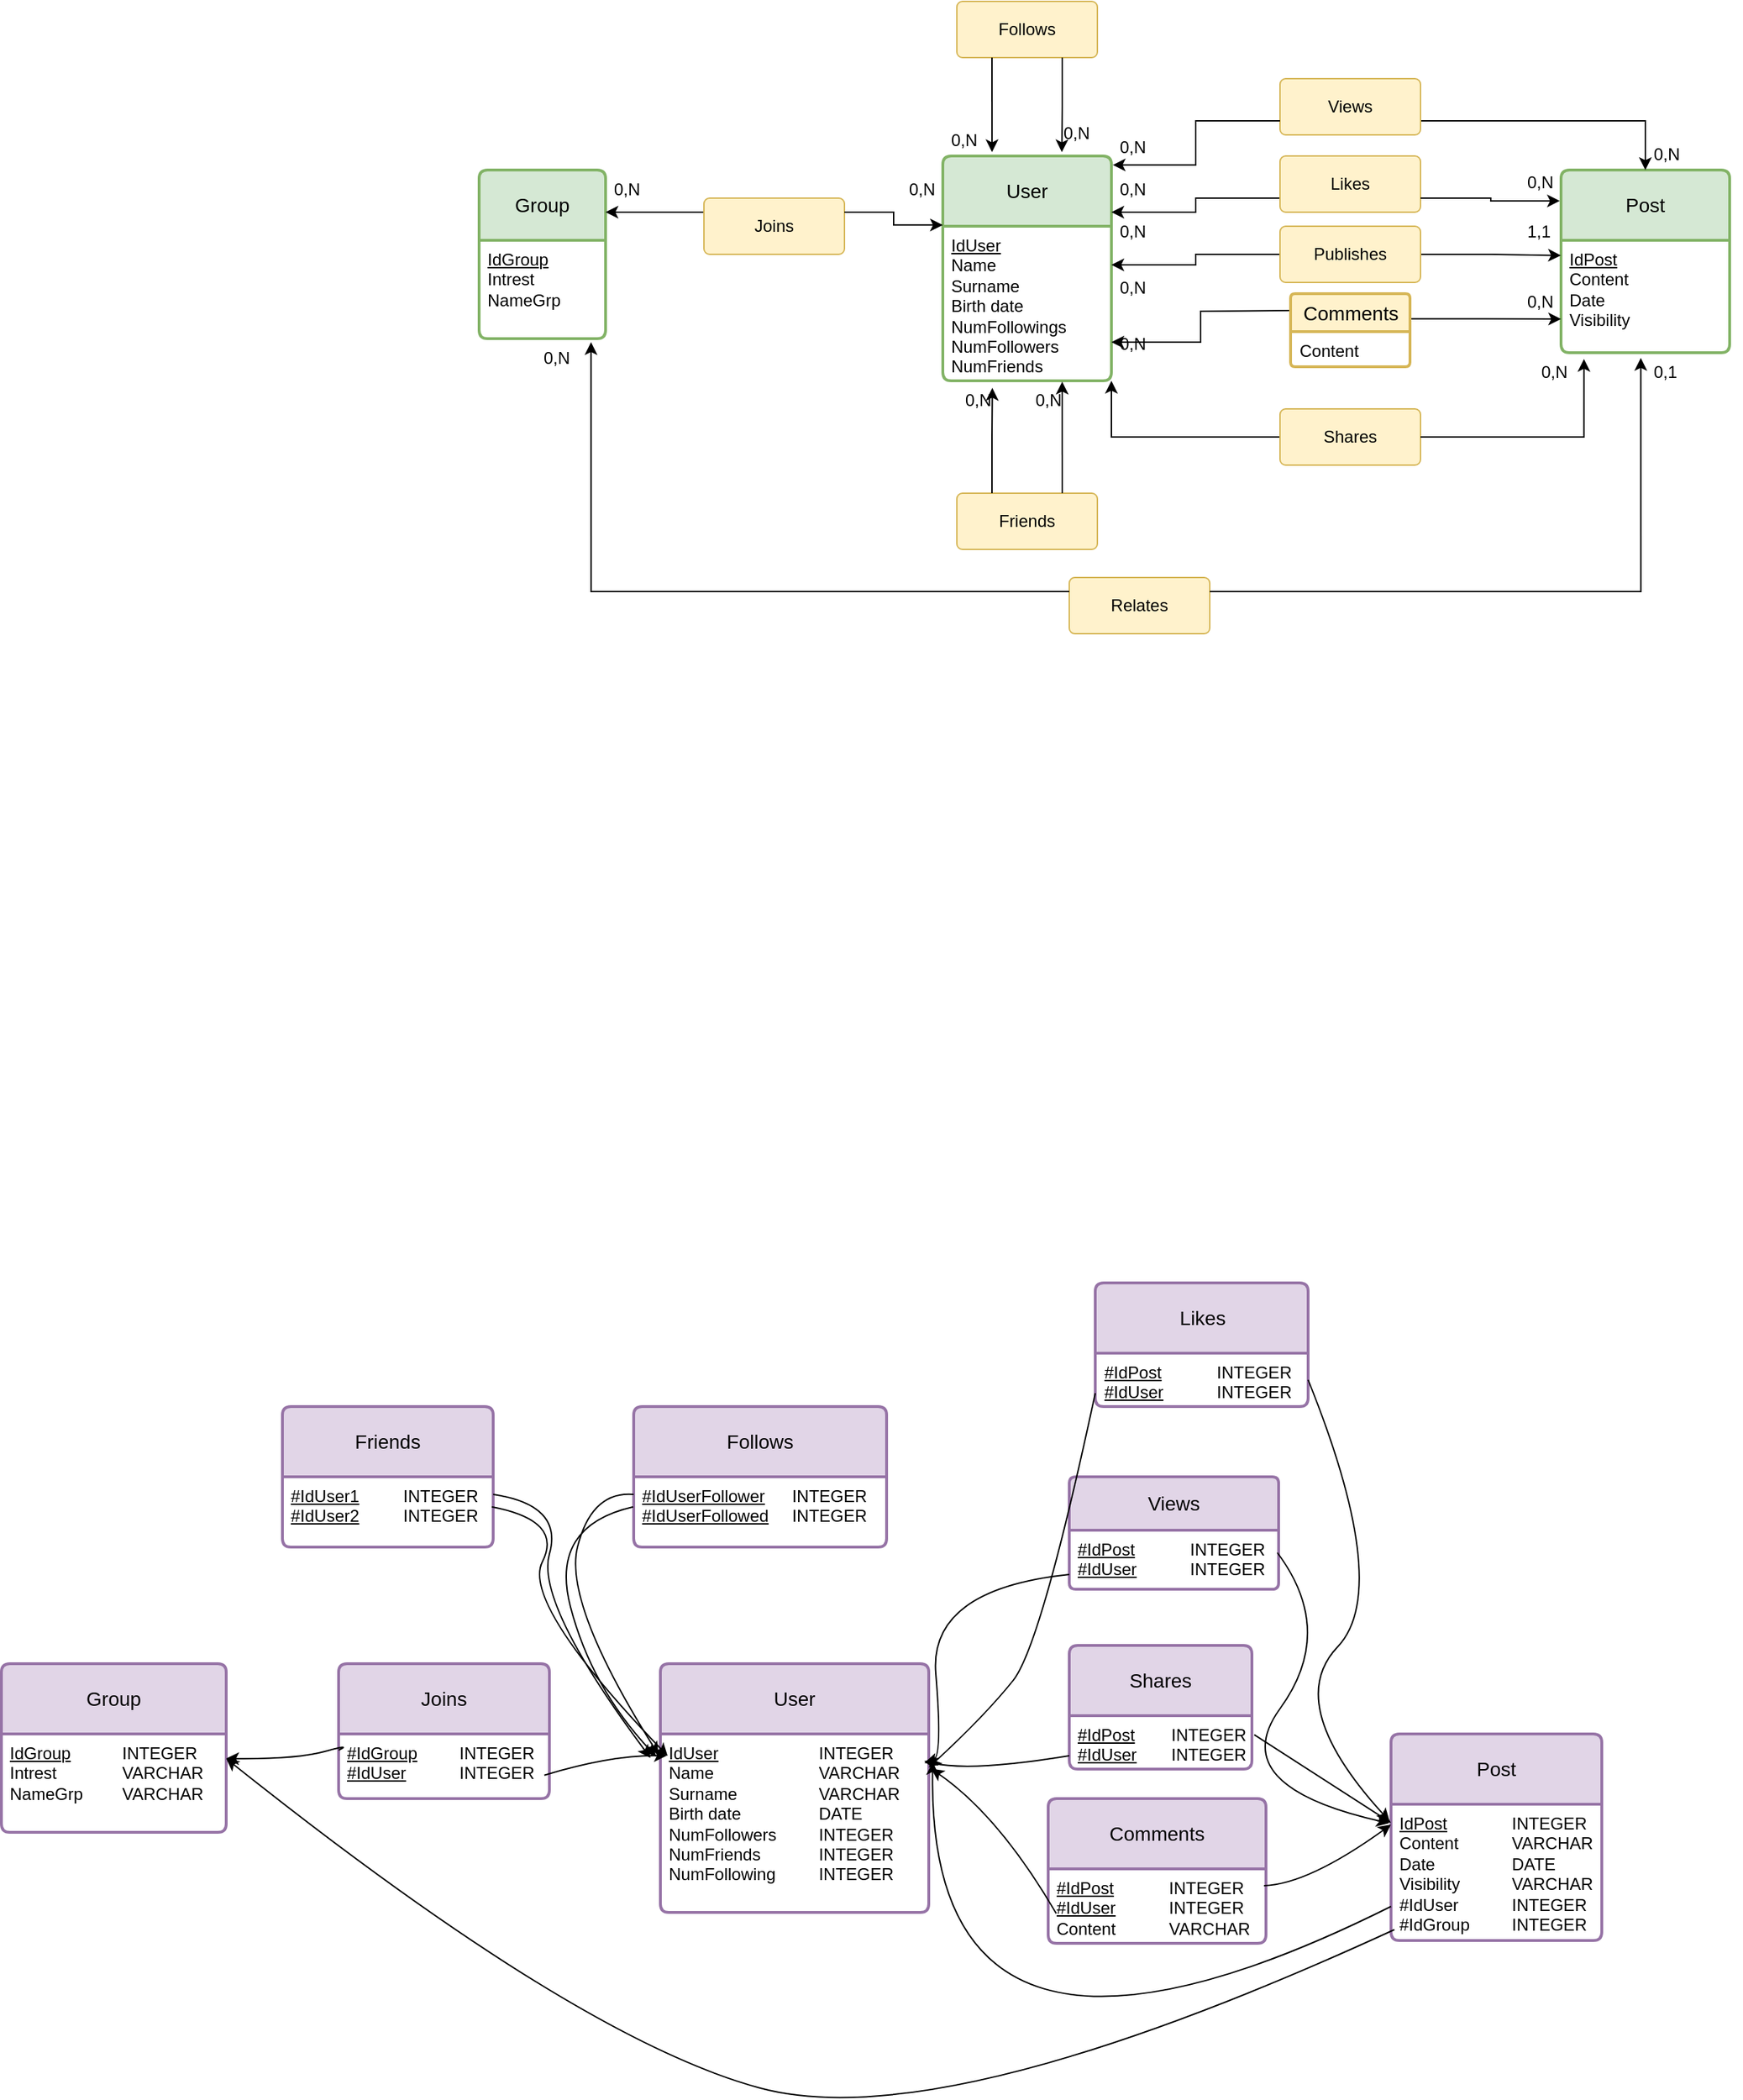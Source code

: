 <mxfile version="26.0.6">
  <diagram id="R2lEEEUBdFMjLlhIrx00" name="Page-1">
    <mxGraphModel dx="2970" dy="522" grid="1" gridSize="10" guides="1" tooltips="1" connect="1" arrows="0" fold="1" page="1" pageScale="1" pageWidth="1920" pageHeight="1200" background="none" math="0" shadow="0" extFonts="Permanent Marker^https://fonts.googleapis.com/css?family=Permanent+Marker">
      <root>
        <mxCell id="0" />
        <mxCell id="1" parent="0" />
        <mxCell id="twBmOA31EewbAZxq6B4R-10" value="User" style="swimlane;childLayout=stackLayout;horizontal=1;startSize=50;horizontalStack=0;rounded=1;fontSize=14;fontStyle=0;strokeWidth=2;resizeParent=0;resizeLast=1;shadow=0;dashed=0;align=center;arcSize=4;whiteSpace=wrap;html=1;fillColor=#d5e8d4;strokeColor=#82b366;" parent="1" vertex="1">
          <mxGeometry x="180" y="940" width="120" height="160" as="geometry" />
        </mxCell>
        <mxCell id="twBmOA31EewbAZxq6B4R-11" value="&lt;div&gt;&lt;u&gt;IdUser&lt;/u&gt;&lt;/div&gt;&lt;div&gt;Name&lt;/div&gt;&lt;div&gt;Surname&lt;/div&gt;&lt;div&gt;Birth date&lt;/div&gt;&lt;div&gt;NumFollowings&lt;/div&gt;&lt;div&gt;NumFollowers&lt;/div&gt;&lt;div&gt;NumFriends&lt;/div&gt;" style="align=left;strokeColor=none;fillColor=none;spacingLeft=4;fontSize=12;verticalAlign=top;resizable=0;rotatable=0;part=1;html=1;" parent="twBmOA31EewbAZxq6B4R-10" vertex="1">
          <mxGeometry y="50" width="120" height="110" as="geometry" />
        </mxCell>
        <mxCell id="twBmOA31EewbAZxq6B4R-13" style="edgeStyle=orthogonalEdgeStyle;rounded=0;orthogonalLoop=1;jettySize=auto;html=1;exitX=1;exitY=1;exitDx=0;exitDy=0;entryX=1;entryY=1;entryDx=0;entryDy=0;" parent="twBmOA31EewbAZxq6B4R-10" source="twBmOA31EewbAZxq6B4R-10" target="twBmOA31EewbAZxq6B4R-11" edge="1">
          <mxGeometry relative="1" as="geometry" />
        </mxCell>
        <mxCell id="twBmOA31EewbAZxq6B4R-15" value="Post" style="swimlane;childLayout=stackLayout;horizontal=1;startSize=50;horizontalStack=0;rounded=1;fontSize=14;fontStyle=0;strokeWidth=2;resizeParent=0;resizeLast=1;shadow=0;dashed=0;align=center;arcSize=4;whiteSpace=wrap;html=1;fillColor=#d5e8d4;strokeColor=#82b366;" parent="1" vertex="1">
          <mxGeometry x="620" y="950" width="120" height="130" as="geometry" />
        </mxCell>
        <mxCell id="twBmOA31EewbAZxq6B4R-16" value="&lt;div&gt;&lt;u&gt;IdPost&lt;/u&gt;&lt;/div&gt;&lt;div&gt;Content&lt;/div&gt;&lt;div&gt;Date&lt;/div&gt;&lt;div&gt;Visibility&lt;br&gt;&lt;/div&gt;" style="align=left;strokeColor=none;fillColor=none;spacingLeft=4;fontSize=12;verticalAlign=top;resizable=0;rotatable=0;part=1;html=1;" parent="twBmOA31EewbAZxq6B4R-15" vertex="1">
          <mxGeometry y="50" width="120" height="80" as="geometry" />
        </mxCell>
        <mxCell id="twBmOA31EewbAZxq6B4R-17" style="edgeStyle=orthogonalEdgeStyle;rounded=0;orthogonalLoop=1;jettySize=auto;html=1;exitX=1;exitY=1;exitDx=0;exitDy=0;entryX=1;entryY=1;entryDx=0;entryDy=0;" parent="twBmOA31EewbAZxq6B4R-15" source="twBmOA31EewbAZxq6B4R-15" target="twBmOA31EewbAZxq6B4R-16" edge="1">
          <mxGeometry relative="1" as="geometry" />
        </mxCell>
        <mxCell id="twBmOA31EewbAZxq6B4R-31" style="edgeStyle=orthogonalEdgeStyle;rounded=0;orthogonalLoop=1;jettySize=auto;html=1;exitX=0;exitY=0.5;exitDx=0;exitDy=0;entryX=1;entryY=0.25;entryDx=0;entryDy=0;" parent="1" source="twBmOA31EewbAZxq6B4R-29" target="twBmOA31EewbAZxq6B4R-11" edge="1">
          <mxGeometry relative="1" as="geometry" />
        </mxCell>
        <mxCell id="twBmOA31EewbAZxq6B4R-53" style="edgeStyle=orthogonalEdgeStyle;rounded=0;orthogonalLoop=1;jettySize=auto;html=1;exitX=1;exitY=0.5;exitDx=0;exitDy=0;entryX=-0.001;entryY=0.135;entryDx=0;entryDy=0;entryPerimeter=0;" parent="1" source="twBmOA31EewbAZxq6B4R-29" target="twBmOA31EewbAZxq6B4R-16" edge="1">
          <mxGeometry relative="1" as="geometry">
            <mxPoint x="620" y="1010.222" as="targetPoint" />
          </mxGeometry>
        </mxCell>
        <mxCell id="twBmOA31EewbAZxq6B4R-29" value="&lt;div&gt;Publishes&lt;/div&gt;" style="rounded=1;arcSize=10;whiteSpace=wrap;html=1;align=center;fillColor=#fff2cc;strokeColor=#d6b656;" parent="1" vertex="1">
          <mxGeometry x="420" y="990" width="100" height="40" as="geometry" />
        </mxCell>
        <mxCell id="twBmOA31EewbAZxq6B4R-34" value="&lt;div&gt;1,1&lt;/div&gt;&lt;div&gt;&lt;br&gt;&lt;/div&gt;" style="text;strokeColor=none;fillColor=none;spacingLeft=4;spacingRight=4;overflow=hidden;rotatable=0;points=[[0,0.5],[1,0.5]];portConstraint=eastwest;fontSize=12;whiteSpace=wrap;html=1;" parent="1" vertex="1">
          <mxGeometry x="590" y="980" width="40" height="30" as="geometry" />
        </mxCell>
        <mxCell id="twBmOA31EewbAZxq6B4R-35" value="&lt;div&gt;0,N&lt;/div&gt;&lt;div&gt;&lt;br&gt;&lt;/div&gt;" style="text;strokeColor=none;fillColor=none;spacingLeft=4;spacingRight=4;overflow=hidden;rotatable=0;points=[[0,0.5],[1,0.5]];portConstraint=eastwest;fontSize=12;whiteSpace=wrap;html=1;" parent="1" vertex="1">
          <mxGeometry x="300" y="980" width="40" height="30" as="geometry" />
        </mxCell>
        <mxCell id="twBmOA31EewbAZxq6B4R-37" value="&lt;div&gt;Follows&lt;/div&gt;" style="rounded=1;arcSize=10;whiteSpace=wrap;html=1;align=center;fillColor=#fff2cc;strokeColor=#d6b656;" parent="1" vertex="1">
          <mxGeometry x="190" y="830" width="100" height="40" as="geometry" />
        </mxCell>
        <mxCell id="twBmOA31EewbAZxq6B4R-44" style="edgeStyle=orthogonalEdgeStyle;rounded=0;orthogonalLoop=1;jettySize=auto;html=1;exitX=0.75;exitY=1;exitDx=0;exitDy=0;entryX=0.706;entryY=-0.017;entryDx=0;entryDy=0;entryPerimeter=0;" parent="1" source="twBmOA31EewbAZxq6B4R-37" target="twBmOA31EewbAZxq6B4R-10" edge="1">
          <mxGeometry relative="1" as="geometry" />
        </mxCell>
        <mxCell id="twBmOA31EewbAZxq6B4R-46" value="&lt;div&gt;0,N&lt;/div&gt;&lt;div&gt;&lt;br&gt;&lt;/div&gt;" style="text;strokeColor=none;fillColor=none;spacingLeft=4;spacingRight=4;overflow=hidden;rotatable=0;points=[[0,0.5],[1,0.5]];portConstraint=eastwest;fontSize=12;whiteSpace=wrap;html=1;" parent="1" vertex="1">
          <mxGeometry x="260" y="910" width="40" height="30" as="geometry" />
        </mxCell>
        <mxCell id="twBmOA31EewbAZxq6B4R-47" value="&lt;div&gt;0,N&lt;/div&gt;&lt;div&gt;&lt;br&gt;&lt;/div&gt;" style="text;strokeColor=none;fillColor=none;spacingLeft=4;spacingRight=4;overflow=hidden;rotatable=0;points=[[0,0.5],[1,0.5]];portConstraint=eastwest;fontSize=12;whiteSpace=wrap;html=1;" parent="1" vertex="1">
          <mxGeometry x="180" y="915" width="40" height="30" as="geometry" />
        </mxCell>
        <mxCell id="twBmOA31EewbAZxq6B4R-57" style="edgeStyle=orthogonalEdgeStyle;rounded=0;orthogonalLoop=1;jettySize=auto;html=1;entryX=1;entryY=0.75;entryDx=0;entryDy=0;" parent="1" target="twBmOA31EewbAZxq6B4R-11" edge="1">
          <mxGeometry relative="1" as="geometry">
            <mxPoint x="427" y="1050" as="sourcePoint" />
          </mxGeometry>
        </mxCell>
        <mxCell id="twBmOA31EewbAZxq6B4R-61" style="edgeStyle=orthogonalEdgeStyle;rounded=0;orthogonalLoop=1;jettySize=auto;html=1;exitX=0.985;exitY=0.344;exitDx=0;exitDy=0;exitPerimeter=0;" parent="1" source="twBmOA31EewbAZxq6B4R-401" edge="1">
          <mxGeometry relative="1" as="geometry">
            <mxPoint x="520" y="1060.0" as="sourcePoint" />
            <mxPoint x="620" y="1056" as="targetPoint" />
          </mxGeometry>
        </mxCell>
        <mxCell id="twBmOA31EewbAZxq6B4R-62" value="&lt;div&gt;0,N&lt;/div&gt;&lt;div&gt;&lt;br&gt;&lt;/div&gt;" style="text;strokeColor=none;fillColor=none;spacingLeft=4;spacingRight=4;overflow=hidden;rotatable=0;points=[[0,0.5],[1,0.5]];portConstraint=eastwest;fontSize=12;whiteSpace=wrap;html=1;" parent="1" vertex="1">
          <mxGeometry x="590" y="1030" width="40" height="30" as="geometry" />
        </mxCell>
        <mxCell id="twBmOA31EewbAZxq6B4R-63" value="&lt;div&gt;0,N&lt;/div&gt;&lt;div&gt;&lt;br&gt;&lt;/div&gt;" style="text;strokeColor=none;fillColor=none;spacingLeft=4;spacingRight=4;overflow=hidden;rotatable=0;points=[[0,0.5],[1,0.5]];portConstraint=eastwest;fontSize=12;whiteSpace=wrap;html=1;" parent="1" vertex="1">
          <mxGeometry x="300" y="1020" width="40" height="30" as="geometry" />
        </mxCell>
        <mxCell id="twBmOA31EewbAZxq6B4R-94" style="edgeStyle=orthogonalEdgeStyle;rounded=0;orthogonalLoop=1;jettySize=auto;html=1;exitX=0;exitY=0.75;exitDx=0;exitDy=0;entryX=1;entryY=0.25;entryDx=0;entryDy=0;" parent="1" source="twBmOA31EewbAZxq6B4R-64" target="twBmOA31EewbAZxq6B4R-10" edge="1">
          <mxGeometry relative="1" as="geometry">
            <mxPoint x="305" y="970.143" as="targetPoint" />
          </mxGeometry>
        </mxCell>
        <mxCell id="twBmOA31EewbAZxq6B4R-64" value="Likes" style="rounded=1;arcSize=10;whiteSpace=wrap;html=1;align=center;fillColor=#fff2cc;strokeColor=#d6b656;" parent="1" vertex="1">
          <mxGeometry x="420" y="940" width="100" height="40" as="geometry" />
        </mxCell>
        <mxCell id="twBmOA31EewbAZxq6B4R-67" style="edgeStyle=orthogonalEdgeStyle;rounded=0;orthogonalLoop=1;jettySize=auto;html=1;exitX=1;exitY=0.75;exitDx=0;exitDy=0;entryX=-0.007;entryY=0.169;entryDx=0;entryDy=0;entryPerimeter=0;" parent="1" source="twBmOA31EewbAZxq6B4R-64" target="twBmOA31EewbAZxq6B4R-15" edge="1">
          <mxGeometry relative="1" as="geometry" />
        </mxCell>
        <mxCell id="twBmOA31EewbAZxq6B4R-68" value="&lt;div&gt;0,N&lt;/div&gt;&lt;div&gt;&lt;br&gt;&lt;/div&gt;" style="text;strokeColor=none;fillColor=none;spacingLeft=4;spacingRight=4;overflow=hidden;rotatable=0;points=[[0,0.5],[1,0.5]];portConstraint=eastwest;fontSize=12;whiteSpace=wrap;html=1;" parent="1" vertex="1">
          <mxGeometry x="590" y="945" width="40" height="30" as="geometry" />
        </mxCell>
        <mxCell id="twBmOA31EewbAZxq6B4R-69" value="&lt;div&gt;0,N&lt;/div&gt;&lt;div&gt;&lt;br&gt;&lt;/div&gt;" style="text;strokeColor=none;fillColor=none;spacingLeft=4;spacingRight=4;overflow=hidden;rotatable=0;points=[[0,0.5],[1,0.5]];portConstraint=eastwest;fontSize=12;whiteSpace=wrap;html=1;" parent="1" vertex="1">
          <mxGeometry x="300" y="950" width="40" height="30" as="geometry" />
        </mxCell>
        <mxCell id="twBmOA31EewbAZxq6B4R-72" style="edgeStyle=orthogonalEdgeStyle;rounded=0;orthogonalLoop=1;jettySize=auto;html=1;exitX=0;exitY=0.5;exitDx=0;exitDy=0;entryX=1;entryY=1;entryDx=0;entryDy=0;" parent="1" source="twBmOA31EewbAZxq6B4R-70" target="twBmOA31EewbAZxq6B4R-11" edge="1">
          <mxGeometry relative="1" as="geometry" />
        </mxCell>
        <mxCell id="twBmOA31EewbAZxq6B4R-70" value="&lt;div&gt;Shares&lt;/div&gt;" style="rounded=1;arcSize=10;whiteSpace=wrap;html=1;align=center;fillColor=#fff2cc;strokeColor=#d6b656;" parent="1" vertex="1">
          <mxGeometry x="420" y="1120" width="100" height="40" as="geometry" />
        </mxCell>
        <mxCell id="twBmOA31EewbAZxq6B4R-71" style="edgeStyle=orthogonalEdgeStyle;rounded=0;orthogonalLoop=1;jettySize=auto;html=1;exitX=1;exitY=0.5;exitDx=0;exitDy=0;entryX=0.136;entryY=1.056;entryDx=0;entryDy=0;entryPerimeter=0;" parent="1" source="twBmOA31EewbAZxq6B4R-70" target="twBmOA31EewbAZxq6B4R-16" edge="1">
          <mxGeometry relative="1" as="geometry" />
        </mxCell>
        <mxCell id="twBmOA31EewbAZxq6B4R-73" value="&lt;div&gt;0,N&lt;/div&gt;&lt;div&gt;&lt;br&gt;&lt;/div&gt;" style="text;strokeColor=none;fillColor=none;spacingLeft=4;spacingRight=4;overflow=hidden;rotatable=0;points=[[0,0.5],[1,0.5]];portConstraint=eastwest;fontSize=12;whiteSpace=wrap;html=1;" parent="1" vertex="1">
          <mxGeometry x="600" y="1080" width="40" height="30" as="geometry" />
        </mxCell>
        <mxCell id="twBmOA31EewbAZxq6B4R-74" value="&lt;div&gt;0,N&lt;/div&gt;&lt;div&gt;&lt;br&gt;&lt;/div&gt;" style="text;strokeColor=none;fillColor=none;spacingLeft=4;spacingRight=4;overflow=hidden;rotatable=0;points=[[0,0.5],[1,0.5]];portConstraint=eastwest;fontSize=12;whiteSpace=wrap;html=1;" parent="1" vertex="1">
          <mxGeometry x="300" y="1060" width="40" height="30" as="geometry" />
        </mxCell>
        <mxCell id="twBmOA31EewbAZxq6B4R-75" value="Group" style="swimlane;childLayout=stackLayout;horizontal=1;startSize=50;horizontalStack=0;rounded=1;fontSize=14;fontStyle=0;strokeWidth=2;resizeParent=0;resizeLast=1;shadow=0;dashed=0;align=center;arcSize=4;whiteSpace=wrap;html=1;fillColor=#d5e8d4;strokeColor=#82b366;" parent="1" vertex="1">
          <mxGeometry x="-150" y="950" width="90" height="120" as="geometry" />
        </mxCell>
        <mxCell id="twBmOA31EewbAZxq6B4R-76" value="&lt;div&gt;&lt;u&gt;IdGroup&lt;/u&gt;&lt;/div&gt;&lt;div&gt;&lt;div&gt;Intrest&lt;/div&gt;&lt;/div&gt;&lt;div&gt;NameGrp&lt;/div&gt;&lt;div&gt;&lt;br&gt;&lt;/div&gt;&lt;div&gt;&lt;br&gt;&lt;/div&gt;" style="align=left;strokeColor=none;fillColor=none;spacingLeft=4;fontSize=12;verticalAlign=top;resizable=0;rotatable=0;part=1;html=1;" parent="twBmOA31EewbAZxq6B4R-75" vertex="1">
          <mxGeometry y="50" width="90" height="70" as="geometry" />
        </mxCell>
        <mxCell id="twBmOA31EewbAZxq6B4R-77" style="edgeStyle=orthogonalEdgeStyle;rounded=0;orthogonalLoop=1;jettySize=auto;html=1;exitX=1;exitY=1;exitDx=0;exitDy=0;entryX=1;entryY=1;entryDx=0;entryDy=0;" parent="twBmOA31EewbAZxq6B4R-75" source="twBmOA31EewbAZxq6B4R-75" target="twBmOA31EewbAZxq6B4R-76" edge="1">
          <mxGeometry relative="1" as="geometry" />
        </mxCell>
        <mxCell id="twBmOA31EewbAZxq6B4R-79" style="edgeStyle=orthogonalEdgeStyle;rounded=0;orthogonalLoop=1;jettySize=auto;html=1;exitX=0;exitY=0.25;exitDx=0;exitDy=0;entryX=1;entryY=0.25;entryDx=0;entryDy=0;" parent="1" source="twBmOA31EewbAZxq6B4R-78" target="twBmOA31EewbAZxq6B4R-75" edge="1">
          <mxGeometry relative="1" as="geometry" />
        </mxCell>
        <mxCell id="twBmOA31EewbAZxq6B4R-78" value="&lt;div&gt;Joins&lt;/div&gt;" style="rounded=1;arcSize=10;whiteSpace=wrap;html=1;align=center;fillColor=#fff2cc;strokeColor=#d6b656;" parent="1" vertex="1">
          <mxGeometry x="10" y="970" width="100" height="40" as="geometry" />
        </mxCell>
        <mxCell id="twBmOA31EewbAZxq6B4R-80" style="edgeStyle=orthogonalEdgeStyle;rounded=0;orthogonalLoop=1;jettySize=auto;html=1;exitX=1;exitY=0.25;exitDx=0;exitDy=0;entryX=0;entryY=0.307;entryDx=0;entryDy=0;entryPerimeter=0;" parent="1" source="twBmOA31EewbAZxq6B4R-78" target="twBmOA31EewbAZxq6B4R-10" edge="1">
          <mxGeometry relative="1" as="geometry" />
        </mxCell>
        <mxCell id="twBmOA31EewbAZxq6B4R-81" value="&lt;div&gt;0,N&lt;/div&gt;&lt;div&gt;&lt;br&gt;&lt;/div&gt;" style="text;strokeColor=none;fillColor=none;spacingLeft=4;spacingRight=4;overflow=hidden;rotatable=0;points=[[0,0.5],[1,0.5]];portConstraint=eastwest;fontSize=12;whiteSpace=wrap;html=1;" parent="1" vertex="1">
          <mxGeometry x="150" y="950" width="40" height="30" as="geometry" />
        </mxCell>
        <mxCell id="twBmOA31EewbAZxq6B4R-82" value="&lt;div&gt;0,N&lt;/div&gt;&lt;div&gt;&lt;br&gt;&lt;/div&gt;" style="text;strokeColor=none;fillColor=none;spacingLeft=4;spacingRight=4;overflow=hidden;rotatable=0;points=[[0,0.5],[1,0.5]];portConstraint=eastwest;fontSize=12;whiteSpace=wrap;html=1;" parent="1" vertex="1">
          <mxGeometry x="-60" y="950" width="40" height="30" as="geometry" />
        </mxCell>
        <mxCell id="twBmOA31EewbAZxq6B4R-83" value="&lt;div&gt;Relates&lt;/div&gt;" style="rounded=1;arcSize=10;whiteSpace=wrap;html=1;align=center;fillColor=#fff2cc;strokeColor=#d6b656;" parent="1" vertex="1">
          <mxGeometry x="270" y="1240" width="100" height="40" as="geometry" />
        </mxCell>
        <mxCell id="twBmOA31EewbAZxq6B4R-84" style="edgeStyle=orthogonalEdgeStyle;rounded=0;orthogonalLoop=1;jettySize=auto;html=1;exitX=0;exitY=0.25;exitDx=0;exitDy=0;entryX=0.885;entryY=1.036;entryDx=0;entryDy=0;entryPerimeter=0;" parent="1" source="twBmOA31EewbAZxq6B4R-83" target="twBmOA31EewbAZxq6B4R-76" edge="1">
          <mxGeometry relative="1" as="geometry" />
        </mxCell>
        <mxCell id="twBmOA31EewbAZxq6B4R-85" style="edgeStyle=orthogonalEdgeStyle;rounded=0;orthogonalLoop=1;jettySize=auto;html=1;exitX=1;exitY=0.25;exitDx=0;exitDy=0;entryX=0.473;entryY=1.047;entryDx=0;entryDy=0;entryPerimeter=0;" parent="1" source="twBmOA31EewbAZxq6B4R-83" target="twBmOA31EewbAZxq6B4R-16" edge="1">
          <mxGeometry relative="1" as="geometry" />
        </mxCell>
        <mxCell id="twBmOA31EewbAZxq6B4R-86" value="0,1" style="text;strokeColor=none;fillColor=none;spacingLeft=4;spacingRight=4;overflow=hidden;rotatable=0;points=[[0,0.5],[1,0.5]];portConstraint=eastwest;fontSize=12;whiteSpace=wrap;html=1;" parent="1" vertex="1">
          <mxGeometry x="680" y="1080" width="40" height="30" as="geometry" />
        </mxCell>
        <mxCell id="twBmOA31EewbAZxq6B4R-87" value="&lt;div&gt;0,N&lt;/div&gt;" style="text;strokeColor=none;fillColor=none;spacingLeft=4;spacingRight=4;overflow=hidden;rotatable=0;points=[[0,0.5],[1,0.5]];portConstraint=eastwest;fontSize=12;whiteSpace=wrap;html=1;" parent="1" vertex="1">
          <mxGeometry x="-110" y="1070" width="40" height="30" as="geometry" />
        </mxCell>
        <mxCell id="twBmOA31EewbAZxq6B4R-92" style="edgeStyle=orthogonalEdgeStyle;rounded=0;orthogonalLoop=1;jettySize=auto;html=1;exitX=1;exitY=0.75;exitDx=0;exitDy=0;entryX=0.5;entryY=0;entryDx=0;entryDy=0;" parent="1" source="twBmOA31EewbAZxq6B4R-90" target="twBmOA31EewbAZxq6B4R-15" edge="1">
          <mxGeometry relative="1" as="geometry" />
        </mxCell>
        <mxCell id="twBmOA31EewbAZxq6B4R-90" value="Views" style="rounded=1;arcSize=10;whiteSpace=wrap;html=1;align=center;fillColor=#fff2cc;strokeColor=#d6b656;" parent="1" vertex="1">
          <mxGeometry x="420" y="885" width="100" height="40" as="geometry" />
        </mxCell>
        <mxCell id="twBmOA31EewbAZxq6B4R-96" style="edgeStyle=orthogonalEdgeStyle;rounded=0;orthogonalLoop=1;jettySize=auto;html=1;exitX=0;exitY=0.75;exitDx=0;exitDy=0;entryX=1.008;entryY=0.04;entryDx=0;entryDy=0;entryPerimeter=0;" parent="1" source="twBmOA31EewbAZxq6B4R-90" target="twBmOA31EewbAZxq6B4R-10" edge="1">
          <mxGeometry relative="1" as="geometry" />
        </mxCell>
        <mxCell id="twBmOA31EewbAZxq6B4R-97" value="&lt;div&gt;0,N&lt;/div&gt;&lt;div&gt;&lt;br&gt;&lt;/div&gt;" style="text;strokeColor=none;fillColor=none;spacingLeft=4;spacingRight=4;overflow=hidden;rotatable=0;points=[[0,0.5],[1,0.5]];portConstraint=eastwest;fontSize=12;whiteSpace=wrap;html=1;" parent="1" vertex="1">
          <mxGeometry x="300" y="920" width="40" height="30" as="geometry" />
        </mxCell>
        <mxCell id="twBmOA31EewbAZxq6B4R-98" value="&lt;div&gt;0,N&lt;/div&gt;&lt;div&gt;&lt;br&gt;&lt;/div&gt;" style="text;strokeColor=none;fillColor=none;spacingLeft=4;spacingRight=4;overflow=hidden;rotatable=0;points=[[0,0.5],[1,0.5]];portConstraint=eastwest;fontSize=12;whiteSpace=wrap;html=1;" parent="1" vertex="1">
          <mxGeometry x="680" y="925" width="40" height="30" as="geometry" />
        </mxCell>
        <mxCell id="twBmOA31EewbAZxq6B4R-104" style="edgeStyle=orthogonalEdgeStyle;rounded=0;orthogonalLoop=1;jettySize=auto;html=1;exitX=0.25;exitY=1;exitDx=0;exitDy=0;entryX=0.292;entryY=-0.017;entryDx=0;entryDy=0;entryPerimeter=0;" parent="1" source="twBmOA31EewbAZxq6B4R-37" target="twBmOA31EewbAZxq6B4R-10" edge="1">
          <mxGeometry relative="1" as="geometry" />
        </mxCell>
        <mxCell id="twBmOA31EewbAZxq6B4R-316" value="User" style="swimlane;childLayout=stackLayout;horizontal=1;startSize=50;horizontalStack=0;rounded=1;fontSize=14;fontStyle=0;strokeWidth=2;resizeParent=0;resizeLast=1;shadow=0;dashed=0;align=center;arcSize=4;whiteSpace=wrap;html=1;fillColor=#e1d5e7;strokeColor=#9673a6;" parent="1" vertex="1">
          <mxGeometry x="-21" y="2013" width="191" height="177" as="geometry" />
        </mxCell>
        <mxCell id="twBmOA31EewbAZxq6B4R-317" value="&lt;div&gt;&lt;u&gt;IdUser&lt;/u&gt;&lt;span style=&quot;white-space: pre;&quot;&gt;&#x9;&lt;span style=&quot;white-space: pre;&quot;&gt;&#x9;&lt;/span&gt;&lt;span style=&quot;white-space: pre;&quot;&gt;&#x9;&lt;/span&gt;INTEGER&lt;/span&gt;&lt;u&gt;&lt;br&gt;&lt;/u&gt;&lt;/div&gt;&lt;div&gt;Name&lt;span style=&quot;white-space: pre;&quot;&gt;&lt;span style=&quot;white-space: pre;&quot;&gt;&#x9;&lt;/span&gt;&lt;span style=&quot;white-space: pre;&quot;&gt;&#x9;&lt;/span&gt;&#x9;VARCHAR&lt;/span&gt;&lt;/div&gt;&lt;div&gt;Surname&lt;span style=&quot;white-space: pre;&quot;&gt;&lt;span style=&quot;white-space: pre;&quot;&gt;&#x9;&lt;span style=&quot;white-space: pre;&quot;&gt;&#x9;&lt;span style=&quot;white-space: pre;&quot;&gt;&#x9;&lt;/span&gt;&lt;/span&gt;&lt;/span&gt;&lt;/span&gt;&lt;span style=&quot;white-space: pre;&quot;&gt;VARCHAR&lt;/span&gt;&lt;span style=&quot;white-space: pre;&quot;&gt;&#x9;&lt;/span&gt;&lt;/div&gt;&lt;div&gt;Birth date &lt;span style=&quot;white-space: pre;&quot;&gt;&#x9;&lt;span style=&quot;white-space: pre;&quot;&gt;&#x9;&lt;/span&gt;&lt;/span&gt;DATE&lt;span style=&quot;white-space: pre;&quot;&gt;&#x9;&lt;/span&gt;&lt;/div&gt;&lt;div&gt;NumFollowers &lt;span style=&quot;white-space: pre;&quot;&gt;&#x9;&lt;/span&gt;INTEGER&lt;br&gt;&lt;/div&gt;&lt;div&gt;NumFriends&lt;span style=&quot;white-space: pre;&quot;&gt;&#x9;&lt;/span&gt;&lt;span style=&quot;white-space: pre;&quot;&gt;&#x9;&lt;/span&gt;INTEGER&lt;br&gt;&lt;/div&gt;&lt;div&gt;NumFollowing&lt;span style=&quot;white-space: pre;&quot;&gt;&#x9;&lt;/span&gt;&lt;span style=&quot;white-space: pre;&quot;&gt;&#x9;&lt;/span&gt;INTEGER&lt;br&gt;&lt;/div&gt;&lt;div&gt;&lt;br&gt;&lt;/div&gt;" style="align=left;strokeColor=none;fillColor=none;spacingLeft=4;fontSize=12;verticalAlign=top;resizable=0;rotatable=0;part=1;html=1;" parent="twBmOA31EewbAZxq6B4R-316" vertex="1">
          <mxGeometry y="50" width="191" height="127" as="geometry" />
        </mxCell>
        <mxCell id="twBmOA31EewbAZxq6B4R-318" style="edgeStyle=orthogonalEdgeStyle;rounded=0;orthogonalLoop=1;jettySize=auto;html=1;exitX=1;exitY=1;exitDx=0;exitDy=0;entryX=1;entryY=1;entryDx=0;entryDy=0;" parent="twBmOA31EewbAZxq6B4R-316" source="twBmOA31EewbAZxq6B4R-316" target="twBmOA31EewbAZxq6B4R-317" edge="1">
          <mxGeometry relative="1" as="geometry" />
        </mxCell>
        <mxCell id="twBmOA31EewbAZxq6B4R-319" value="Post" style="swimlane;childLayout=stackLayout;horizontal=1;startSize=50;horizontalStack=0;rounded=1;fontSize=14;fontStyle=0;strokeWidth=2;resizeParent=0;resizeLast=1;shadow=0;dashed=0;align=center;arcSize=4;whiteSpace=wrap;html=1;fillColor=#e1d5e7;strokeColor=#9673a6;" parent="1" vertex="1">
          <mxGeometry x="499" y="2063" width="150" height="147" as="geometry" />
        </mxCell>
        <mxCell id="twBmOA31EewbAZxq6B4R-320" value="&lt;div&gt;&lt;u&gt;IdPost&lt;/u&gt;&lt;span style=&quot;white-space: pre;&quot;&gt;&#x9;&lt;span style=&quot;white-space: pre;&quot;&gt;&#x9;&lt;/span&gt;INTEGER&lt;/span&gt;&lt;u&gt;&lt;/u&gt;&lt;/div&gt;&lt;div&gt;Content&lt;span style=&quot;white-space: pre;&quot;&gt;&#x9;&lt;span style=&quot;white-space: pre;&quot;&gt;&#x9;&lt;/span&gt;VARCHAR&lt;/span&gt;&lt;/div&gt;&lt;div&gt;Date&lt;span style=&quot;white-space: pre;&quot;&gt;&#x9;&lt;/span&gt;&lt;span style=&quot;white-space: pre;&quot;&gt;&lt;span style=&quot;white-space: pre;&quot;&gt;&#x9;&lt;/span&gt;DATE&#x9;&lt;/span&gt;&lt;/div&gt;&lt;div&gt;Visibility&lt;span style=&quot;white-space: pre;&quot;&gt;&#x9;&lt;/span&gt;&lt;span style=&quot;white-space: pre;&quot;&gt;&lt;span style=&quot;white-space: pre;&quot;&gt;&#x9;&lt;/span&gt;VARCHAR&#x9;&lt;/span&gt;&lt;/div&gt;&lt;div&gt;#IdUser&lt;span style=&quot;white-space: pre;&quot;&gt;&#x9;&lt;/span&gt;&lt;span style=&quot;white-space: pre;&quot;&gt;&#x9;&lt;/span&gt;INTEGER&lt;br&gt;&lt;/div&gt;&lt;div&gt;#IdGroup&lt;span style=&quot;white-space: pre;&quot;&gt;&#x9;&lt;/span&gt;&lt;span style=&quot;white-space: pre;&quot;&gt;&#x9;&lt;/span&gt;INTEGER&lt;br&gt;&lt;/div&gt;" style="align=left;strokeColor=none;fillColor=none;spacingLeft=4;fontSize=12;verticalAlign=top;resizable=0;rotatable=0;part=1;html=1;" parent="twBmOA31EewbAZxq6B4R-319" vertex="1">
          <mxGeometry y="50" width="150" height="97" as="geometry" />
        </mxCell>
        <mxCell id="twBmOA31EewbAZxq6B4R-321" style="edgeStyle=orthogonalEdgeStyle;rounded=0;orthogonalLoop=1;jettySize=auto;html=1;exitX=1;exitY=1;exitDx=0;exitDy=0;entryX=1;entryY=1;entryDx=0;entryDy=0;" parent="twBmOA31EewbAZxq6B4R-319" source="twBmOA31EewbAZxq6B4R-319" target="twBmOA31EewbAZxq6B4R-320" edge="1">
          <mxGeometry relative="1" as="geometry" />
        </mxCell>
        <mxCell id="twBmOA31EewbAZxq6B4R-346" value="Group" style="swimlane;childLayout=stackLayout;horizontal=1;startSize=50;horizontalStack=0;rounded=1;fontSize=14;fontStyle=0;strokeWidth=2;resizeParent=0;resizeLast=1;shadow=0;dashed=0;align=center;arcSize=4;whiteSpace=wrap;html=1;fillColor=#e1d5e7;strokeColor=#9673a6;" parent="1" vertex="1">
          <mxGeometry x="-490" y="2013" width="160" height="120" as="geometry" />
        </mxCell>
        <mxCell id="twBmOA31EewbAZxq6B4R-347" value="&lt;div&gt;&lt;u&gt;IdGroup&lt;/u&gt;&lt;span style=&quot;white-space: pre;&quot;&gt;&#x9;&lt;/span&gt;&lt;span style=&quot;white-space: pre;&quot;&gt;&#x9;INTEGER&lt;/span&gt;&lt;u&gt;&lt;/u&gt;&lt;/div&gt;&lt;div&gt;&lt;div&gt;Intrest&lt;span style=&quot;white-space: pre;&quot;&gt;&#x9;&lt;/span&gt;&lt;span style=&quot;white-space: pre;&quot;&gt;&#x9;&lt;/span&gt;VARCHAR&lt;/div&gt;&lt;/div&gt;&lt;div&gt;NameGrp&lt;span style=&quot;white-space: pre;&quot;&gt;&#x9;&lt;/span&gt;&lt;span style=&quot;white-space: pre;&quot;&gt;VARCHAR&#x9;&lt;/span&gt;&lt;/div&gt;&lt;div&gt;&lt;br&gt;&lt;/div&gt;&lt;div&gt;&lt;br&gt;&lt;/div&gt;" style="align=left;strokeColor=none;fillColor=none;spacingLeft=4;fontSize=12;verticalAlign=top;resizable=0;rotatable=0;part=1;html=1;" parent="twBmOA31EewbAZxq6B4R-346" vertex="1">
          <mxGeometry y="50" width="160" height="70" as="geometry" />
        </mxCell>
        <mxCell id="twBmOA31EewbAZxq6B4R-348" style="edgeStyle=orthogonalEdgeStyle;rounded=0;orthogonalLoop=1;jettySize=auto;html=1;exitX=1;exitY=1;exitDx=0;exitDy=0;entryX=1;entryY=1;entryDx=0;entryDy=0;" parent="twBmOA31EewbAZxq6B4R-346" source="twBmOA31EewbAZxq6B4R-346" target="twBmOA31EewbAZxq6B4R-347" edge="1">
          <mxGeometry relative="1" as="geometry" />
        </mxCell>
        <mxCell id="twBmOA31EewbAZxq6B4R-370" value="Likes" style="swimlane;childLayout=stackLayout;horizontal=1;startSize=50;horizontalStack=0;rounded=1;fontSize=14;fontStyle=0;strokeWidth=2;resizeParent=0;resizeLast=1;shadow=0;dashed=0;align=center;arcSize=4;whiteSpace=wrap;html=1;fillColor=#e1d5e7;strokeColor=#9673a6;" parent="1" vertex="1">
          <mxGeometry x="288.5" y="1742" width="151.5" height="88" as="geometry" />
        </mxCell>
        <mxCell id="twBmOA31EewbAZxq6B4R-371" value="&lt;div&gt;&lt;u&gt;#IdPost&lt;/u&gt;&lt;span style=&quot;white-space: pre;&quot;&gt;&lt;span style=&quot;white-space: pre;&quot;&gt;&#x9;&lt;/span&gt;&lt;span style=&quot;white-space: pre;&quot;&gt;&#x9;&lt;/span&gt;INTEGER&#x9;&lt;/span&gt;&lt;span style=&quot;white-space: pre;&quot;&gt;&#x9;&lt;/span&gt;&lt;u&gt;&lt;/u&gt;&lt;/div&gt;&lt;div&gt;&lt;u&gt;#IdUser&lt;/u&gt;&lt;span style=&quot;white-space: pre;&quot;&gt;&#x9;&lt;/span&gt;&lt;span style=&quot;white-space: pre;&quot;&gt;&#x9;INTEGER&lt;/span&gt;&lt;u&gt;&lt;br&gt;&lt;/u&gt;&lt;/div&gt;" style="align=left;strokeColor=none;fillColor=none;spacingLeft=4;fontSize=12;verticalAlign=top;resizable=0;rotatable=0;part=1;html=1;" parent="twBmOA31EewbAZxq6B4R-370" vertex="1">
          <mxGeometry y="50" width="151.5" height="38" as="geometry" />
        </mxCell>
        <mxCell id="twBmOA31EewbAZxq6B4R-372" style="edgeStyle=orthogonalEdgeStyle;rounded=0;orthogonalLoop=1;jettySize=auto;html=1;exitX=1;exitY=1;exitDx=0;exitDy=0;entryX=1;entryY=1;entryDx=0;entryDy=0;" parent="twBmOA31EewbAZxq6B4R-370" source="twBmOA31EewbAZxq6B4R-370" target="twBmOA31EewbAZxq6B4R-371" edge="1">
          <mxGeometry relative="1" as="geometry" />
        </mxCell>
        <mxCell id="twBmOA31EewbAZxq6B4R-379" value="" style="curved=1;endArrow=classic;html=1;rounded=0;exitX=0;exitY=0.75;exitDx=0;exitDy=0;entryX=1.015;entryY=0.158;entryDx=0;entryDy=0;entryPerimeter=0;" parent="1" source="twBmOA31EewbAZxq6B4R-320" target="twBmOA31EewbAZxq6B4R-317" edge="1">
          <mxGeometry width="50" height="50" relative="1" as="geometry">
            <mxPoint x="199" y="2129" as="sourcePoint" />
            <mxPoint x="249" y="2079" as="targetPoint" />
            <Array as="points">
              <mxPoint x="168" y="2351" />
            </Array>
          </mxGeometry>
        </mxCell>
        <mxCell id="twBmOA31EewbAZxq6B4R-380" value="" style="curved=1;endArrow=classic;html=1;rounded=0;exitX=1;exitY=0.5;exitDx=0;exitDy=0;entryX=-0.007;entryY=0.124;entryDx=0;entryDy=0;entryPerimeter=0;" parent="1" source="twBmOA31EewbAZxq6B4R-371" target="twBmOA31EewbAZxq6B4R-320" edge="1">
          <mxGeometry width="50" height="50" relative="1" as="geometry">
            <mxPoint x="360.004" y="2009.568" as="sourcePoint" />
            <mxPoint x="459.38" y="2127" as="targetPoint" />
            <Array as="points">
              <mxPoint x="500" y="1960" />
              <mxPoint x="422" y="2042" />
            </Array>
          </mxGeometry>
        </mxCell>
        <mxCell id="twBmOA31EewbAZxq6B4R-382" value="Views" style="swimlane;childLayout=stackLayout;horizontal=1;startSize=38;horizontalStack=0;rounded=1;fontSize=14;fontStyle=0;strokeWidth=2;resizeParent=0;resizeLast=1;shadow=0;dashed=0;align=center;arcSize=4;whiteSpace=wrap;html=1;fillColor=#e1d5e7;strokeColor=#9673a6;" parent="1" vertex="1">
          <mxGeometry x="270" y="1880" width="149" height="80" as="geometry" />
        </mxCell>
        <mxCell id="twBmOA31EewbAZxq6B4R-383" value="&lt;div&gt;&lt;u&gt;#IdPost&lt;/u&gt;&lt;span style=&quot;white-space: pre;&quot;&gt;&#x9;&lt;/span&gt;&lt;span style=&quot;white-space: pre;&quot;&gt;&#x9;INTEGER&lt;/span&gt;&lt;u&gt;&lt;/u&gt;&lt;/div&gt;&lt;div&gt;&lt;u&gt;#IdUser&lt;/u&gt;&lt;span style=&quot;white-space: pre;&quot;&gt;&#x9;&lt;/span&gt;&lt;span style=&quot;white-space: pre;&quot;&gt;&#x9;INTEGER&lt;/span&gt;&lt;u&gt;&lt;br&gt;&lt;/u&gt;&lt;/div&gt;" style="align=left;strokeColor=none;fillColor=none;spacingLeft=4;fontSize=12;verticalAlign=top;resizable=0;rotatable=0;part=1;html=1;" parent="twBmOA31EewbAZxq6B4R-382" vertex="1">
          <mxGeometry y="38" width="149" height="42" as="geometry" />
        </mxCell>
        <mxCell id="twBmOA31EewbAZxq6B4R-384" style="edgeStyle=orthogonalEdgeStyle;rounded=0;orthogonalLoop=1;jettySize=auto;html=1;exitX=1;exitY=1;exitDx=0;exitDy=0;entryX=1;entryY=1;entryDx=0;entryDy=0;" parent="twBmOA31EewbAZxq6B4R-382" source="twBmOA31EewbAZxq6B4R-382" target="twBmOA31EewbAZxq6B4R-383" edge="1">
          <mxGeometry relative="1" as="geometry" />
        </mxCell>
        <mxCell id="twBmOA31EewbAZxq6B4R-385" value="Shares" style="swimlane;childLayout=stackLayout;horizontal=1;startSize=50;horizontalStack=0;rounded=1;fontSize=14;fontStyle=0;strokeWidth=2;resizeParent=0;resizeLast=1;shadow=0;dashed=0;align=center;arcSize=4;whiteSpace=wrap;html=1;fillColor=#e1d5e7;strokeColor=#9673a6;" parent="1" vertex="1">
          <mxGeometry x="270" y="2000" width="130" height="88" as="geometry" />
        </mxCell>
        <mxCell id="twBmOA31EewbAZxq6B4R-386" value="&lt;div&gt;&lt;u&gt;#IdPost&lt;/u&gt;&lt;span style=&quot;white-space: pre;&quot;&gt;&#x9;&lt;/span&gt;&lt;span style=&quot;white-space: pre;&quot;&gt;    INTEGER&#x9;&lt;/span&gt;&lt;u&gt;&lt;/u&gt;&lt;/div&gt;&lt;div&gt;&lt;u&gt;#IdUser&lt;/u&gt;&lt;span style=&quot;white-space: pre;&quot;&gt;&#x9;&lt;/span&gt;&lt;span style=&quot;white-space: pre;&quot;&gt;    INTEGER&#x9;&lt;/span&gt;&lt;u&gt;&lt;br&gt;&lt;/u&gt;&lt;/div&gt;" style="align=left;strokeColor=none;fillColor=none;spacingLeft=4;fontSize=12;verticalAlign=top;resizable=0;rotatable=0;part=1;html=1;" parent="twBmOA31EewbAZxq6B4R-385" vertex="1">
          <mxGeometry y="50" width="130" height="38" as="geometry" />
        </mxCell>
        <mxCell id="twBmOA31EewbAZxq6B4R-387" style="edgeStyle=orthogonalEdgeStyle;rounded=0;orthogonalLoop=1;jettySize=auto;html=1;exitX=1;exitY=1;exitDx=0;exitDy=0;entryX=1;entryY=1;entryDx=0;entryDy=0;" parent="twBmOA31EewbAZxq6B4R-385" source="twBmOA31EewbAZxq6B4R-385" target="twBmOA31EewbAZxq6B4R-386" edge="1">
          <mxGeometry relative="1" as="geometry" />
        </mxCell>
        <mxCell id="twBmOA31EewbAZxq6B4R-388" value="Comments" style="swimlane;childLayout=stackLayout;horizontal=1;startSize=50;horizontalStack=0;rounded=1;fontSize=14;fontStyle=0;strokeWidth=2;resizeParent=0;resizeLast=1;shadow=0;dashed=0;align=center;arcSize=4;whiteSpace=wrap;html=1;fillColor=#e1d5e7;strokeColor=#9673a6;" parent="1" vertex="1">
          <mxGeometry x="255" y="2109" width="155" height="103" as="geometry" />
        </mxCell>
        <mxCell id="twBmOA31EewbAZxq6B4R-389" value="&lt;div&gt;&lt;u&gt;#IdPost&lt;/u&gt;&lt;span style=&quot;white-space: pre;&quot;&gt;&#x9;&lt;/span&gt;&lt;span style=&quot;white-space: pre;&quot;&gt;&#x9;INTEGER&lt;/span&gt;&lt;u&gt;&lt;/u&gt;&lt;/div&gt;&lt;div&gt;&lt;u&gt;#IdUser&lt;/u&gt;&lt;span style=&quot;white-space: pre;&quot;&gt;&#x9;&lt;/span&gt;&lt;span style=&quot;white-space: pre;&quot;&gt;&#x9;INTEGER&lt;/span&gt;&lt;u&gt;&lt;br&gt;&lt;/u&gt;&lt;/div&gt;&lt;div&gt;Content&lt;span style=&quot;white-space: pre;&quot;&gt;&#x9;&lt;/span&gt;&lt;span style=&quot;white-space: pre;&quot;&gt;&#x9;VARCHAR&lt;/span&gt;&lt;/div&gt;" style="align=left;strokeColor=none;fillColor=none;spacingLeft=4;fontSize=12;verticalAlign=top;resizable=0;rotatable=0;part=1;html=1;" parent="twBmOA31EewbAZxq6B4R-388" vertex="1">
          <mxGeometry y="50" width="155" height="53" as="geometry" />
        </mxCell>
        <mxCell id="twBmOA31EewbAZxq6B4R-390" style="edgeStyle=orthogonalEdgeStyle;rounded=0;orthogonalLoop=1;jettySize=auto;html=1;exitX=1;exitY=1;exitDx=0;exitDy=0;entryX=1;entryY=1;entryDx=0;entryDy=0;" parent="twBmOA31EewbAZxq6B4R-388" source="twBmOA31EewbAZxq6B4R-388" target="twBmOA31EewbAZxq6B4R-389" edge="1">
          <mxGeometry relative="1" as="geometry" />
        </mxCell>
        <mxCell id="twBmOA31EewbAZxq6B4R-394" value="" style="curved=1;endArrow=classic;html=1;rounded=0;exitX=1.013;exitY=0.356;exitDx=0;exitDy=0;exitPerimeter=0;entryX=0;entryY=0.137;entryDx=0;entryDy=0;entryPerimeter=0;" parent="1" source="twBmOA31EewbAZxq6B4R-386" target="twBmOA31EewbAZxq6B4R-320" edge="1">
          <mxGeometry width="50" height="50" relative="1" as="geometry">
            <mxPoint x="140" y="2136" as="sourcePoint" />
            <mxPoint x="190" y="2086" as="targetPoint" />
            <Array as="points" />
          </mxGeometry>
        </mxCell>
        <mxCell id="twBmOA31EewbAZxq6B4R-395" value="" style="curved=1;endArrow=classic;html=1;rounded=0;exitX=0;exitY=0.75;exitDx=0;exitDy=0;entryX=0.983;entryY=0.152;entryDx=0;entryDy=0;entryPerimeter=0;" parent="1" source="twBmOA31EewbAZxq6B4R-386" target="twBmOA31EewbAZxq6B4R-317" edge="1">
          <mxGeometry width="50" height="50" relative="1" as="geometry">
            <mxPoint x="205" y="2072" as="sourcePoint" />
            <mxPoint x="255" y="2022" as="targetPoint" />
            <Array as="points">
              <mxPoint x="200" y="2090" />
            </Array>
          </mxGeometry>
        </mxCell>
        <mxCell id="twBmOA31EewbAZxq6B4R-396" value="" style="curved=1;endArrow=classic;html=1;rounded=0;entryX=0;entryY=0.15;entryDx=0;entryDy=0;entryPerimeter=0;exitX=0.991;exitY=0.226;exitDx=0;exitDy=0;exitPerimeter=0;" parent="1" source="twBmOA31EewbAZxq6B4R-389" target="twBmOA31EewbAZxq6B4R-320" edge="1">
          <mxGeometry width="50" height="50" relative="1" as="geometry">
            <mxPoint x="300" y="2180" as="sourcePoint" />
            <mxPoint x="255" y="2054" as="targetPoint" />
            <Array as="points">
              <mxPoint x="440" y="2170" />
            </Array>
          </mxGeometry>
        </mxCell>
        <mxCell id="twBmOA31EewbAZxq6B4R-398" value="Joins" style="swimlane;childLayout=stackLayout;horizontal=1;startSize=50;horizontalStack=0;rounded=1;fontSize=14;fontStyle=0;strokeWidth=2;resizeParent=0;resizeLast=1;shadow=0;dashed=0;align=center;arcSize=4;whiteSpace=wrap;html=1;fillColor=#e1d5e7;strokeColor=#9673a6;" parent="1" vertex="1">
          <mxGeometry x="-250" y="2013" width="150" height="96" as="geometry" />
        </mxCell>
        <mxCell id="twBmOA31EewbAZxq6B4R-399" value="&lt;div&gt;&lt;u&gt;#IdGroup&lt;/u&gt;&lt;span style=&quot;white-space: pre;&quot;&gt;&#x9;&lt;/span&gt;&lt;span style=&quot;white-space: pre;&quot;&gt;&#x9;INTEGER&lt;/span&gt;&lt;u&gt;&lt;/u&gt;&lt;/div&gt;&lt;div&gt;&lt;u&gt;#IdUser&lt;/u&gt;&lt;span style=&quot;white-space: pre;&quot;&gt;&#x9;&lt;/span&gt;&lt;span style=&quot;white-space: pre;&quot;&gt;&#x9;INTEGER&lt;/span&gt;&lt;u&gt;&lt;br&gt;&lt;/u&gt;&lt;/div&gt;" style="align=left;strokeColor=none;fillColor=none;spacingLeft=4;fontSize=12;verticalAlign=top;resizable=0;rotatable=0;part=1;html=1;" parent="twBmOA31EewbAZxq6B4R-398" vertex="1">
          <mxGeometry y="50" width="150" height="46" as="geometry" />
        </mxCell>
        <mxCell id="twBmOA31EewbAZxq6B4R-400" style="edgeStyle=orthogonalEdgeStyle;rounded=0;orthogonalLoop=1;jettySize=auto;html=1;exitX=1;exitY=1;exitDx=0;exitDy=0;entryX=1;entryY=1;entryDx=0;entryDy=0;" parent="twBmOA31EewbAZxq6B4R-398" source="twBmOA31EewbAZxq6B4R-398" target="twBmOA31EewbAZxq6B4R-399" edge="1">
          <mxGeometry relative="1" as="geometry" />
        </mxCell>
        <mxCell id="twBmOA31EewbAZxq6B4R-401" value="Comments" style="swimlane;childLayout=stackLayout;horizontal=1;startSize=27;horizontalStack=0;rounded=1;fontSize=14;fontStyle=0;strokeWidth=2;resizeParent=0;resizeLast=1;shadow=0;dashed=0;align=center;arcSize=4;whiteSpace=wrap;html=1;fillColor=#fff2cc;strokeColor=#d6b656;" parent="1" vertex="1">
          <mxGeometry x="427.5" y="1038" width="85" height="52" as="geometry" />
        </mxCell>
        <mxCell id="twBmOA31EewbAZxq6B4R-402" value="Content" style="align=left;strokeColor=none;fillColor=none;spacingLeft=4;fontSize=12;verticalAlign=top;resizable=0;rotatable=0;part=1;html=1;" parent="twBmOA31EewbAZxq6B4R-401" vertex="1">
          <mxGeometry y="27" width="85" height="25" as="geometry" />
        </mxCell>
        <mxCell id="twBmOA31EewbAZxq6B4R-403" style="edgeStyle=orthogonalEdgeStyle;rounded=0;orthogonalLoop=1;jettySize=auto;html=1;exitX=1;exitY=1;exitDx=0;exitDy=0;entryX=1;entryY=1;entryDx=0;entryDy=0;" parent="twBmOA31EewbAZxq6B4R-401" source="twBmOA31EewbAZxq6B4R-401" target="twBmOA31EewbAZxq6B4R-402" edge="1">
          <mxGeometry relative="1" as="geometry" />
        </mxCell>
        <mxCell id="twBmOA31EewbAZxq6B4R-404" value="" style="curved=1;endArrow=classic;html=1;rounded=0;exitX=0.976;exitY=0.638;exitDx=0;exitDy=0;entryX=0.024;entryY=0.122;entryDx=0;entryDy=0;entryPerimeter=0;exitPerimeter=0;" parent="1" source="twBmOA31EewbAZxq6B4R-399" target="twBmOA31EewbAZxq6B4R-317" edge="1">
          <mxGeometry width="50" height="50" relative="1" as="geometry">
            <mxPoint x="-78" y="2083" as="sourcePoint" />
            <mxPoint x="-39" y="2000" as="targetPoint" />
            <Array as="points">
              <mxPoint x="-56" y="2078" />
            </Array>
          </mxGeometry>
        </mxCell>
        <mxCell id="twBmOA31EewbAZxq6B4R-405" value="" style="curved=1;endArrow=classic;html=1;rounded=0;exitX=0;exitY=0.25;exitDx=0;exitDy=0;entryX=1;entryY=0.25;entryDx=0;entryDy=0;" parent="1" source="twBmOA31EewbAZxq6B4R-399" target="twBmOA31EewbAZxq6B4R-347" edge="1">
          <mxGeometry width="50" height="50" relative="1" as="geometry">
            <mxPoint x="-227" y="2075" as="sourcePoint" />
            <mxPoint x="-177" y="2025" as="targetPoint" />
            <Array as="points">
              <mxPoint x="-240" y="2070" />
              <mxPoint x="-280" y="2081" />
            </Array>
          </mxGeometry>
        </mxCell>
        <mxCell id="twBmOA31EewbAZxq6B4R-412" value="" style="curved=1;endArrow=classic;html=1;rounded=0;exitX=0.016;exitY=0.92;exitDx=0;exitDy=0;exitPerimeter=0;entryX=1;entryY=0.25;entryDx=0;entryDy=0;" parent="1" source="twBmOA31EewbAZxq6B4R-320" target="twBmOA31EewbAZxq6B4R-347" edge="1">
          <mxGeometry width="50" height="50" relative="1" as="geometry">
            <mxPoint x="110" y="2290" as="sourcePoint" />
            <mxPoint x="-200" y="2180" as="targetPoint" />
            <Array as="points">
              <mxPoint x="180" y="2350" />
              <mxPoint x="-80" y="2280" />
            </Array>
          </mxGeometry>
        </mxCell>
        <mxCell id="twBmOA31EewbAZxq6B4R-413" value="Follows" style="swimlane;childLayout=stackLayout;horizontal=1;startSize=50;horizontalStack=0;rounded=1;fontSize=14;fontStyle=0;strokeWidth=2;resizeParent=0;resizeLast=1;shadow=0;dashed=0;align=center;arcSize=4;whiteSpace=wrap;html=1;fillColor=#e1d5e7;strokeColor=#9673a6;" parent="1" vertex="1">
          <mxGeometry x="-40" y="1830" width="180" height="100" as="geometry" />
        </mxCell>
        <mxCell id="twBmOA31EewbAZxq6B4R-414" value="&lt;div&gt;&lt;u&gt;#IdUserFollower&lt;/u&gt;&lt;span style=&quot;white-space: pre;&quot;&gt;&#x9;INTEGER&lt;/span&gt;&lt;u&gt;&lt;/u&gt;&lt;/div&gt;&lt;div&gt;&lt;u&gt;#IdUserFollowed&lt;/u&gt;&lt;span style=&quot;white-space: pre;&quot;&gt;&#x9;INTEGER&lt;/span&gt;&lt;u&gt;&lt;br&gt;&lt;/u&gt;&lt;/div&gt;" style="align=left;strokeColor=none;fillColor=none;spacingLeft=4;fontSize=12;verticalAlign=top;resizable=0;rotatable=0;part=1;html=1;" parent="twBmOA31EewbAZxq6B4R-413" vertex="1">
          <mxGeometry y="50" width="180" height="50" as="geometry" />
        </mxCell>
        <mxCell id="twBmOA31EewbAZxq6B4R-415" style="edgeStyle=orthogonalEdgeStyle;rounded=0;orthogonalLoop=1;jettySize=auto;html=1;exitX=1;exitY=1;exitDx=0;exitDy=0;entryX=1;entryY=1;entryDx=0;entryDy=0;" parent="twBmOA31EewbAZxq6B4R-413" source="twBmOA31EewbAZxq6B4R-413" target="twBmOA31EewbAZxq6B4R-414" edge="1">
          <mxGeometry relative="1" as="geometry" />
        </mxCell>
        <mxCell id="twBmOA31EewbAZxq6B4R-416" value="" style="curved=1;endArrow=classic;html=1;rounded=0;exitX=0;exitY=0.25;exitDx=0;exitDy=0;entryX=-0.007;entryY=0.116;entryDx=0;entryDy=0;entryPerimeter=0;" parent="1" source="twBmOA31EewbAZxq6B4R-414" target="twBmOA31EewbAZxq6B4R-317" edge="1">
          <mxGeometry width="50" height="50" relative="1" as="geometry">
            <mxPoint x="-115" y="1880" as="sourcePoint" />
            <mxPoint x="-65" y="1830" as="targetPoint" />
            <Array as="points">
              <mxPoint x="-70" y="1890" />
              <mxPoint x="-90" y="1970" />
            </Array>
          </mxGeometry>
        </mxCell>
        <mxCell id="twBmOA31EewbAZxq6B4R-417" value="" style="curved=1;endArrow=classic;html=1;rounded=0;exitX=-0.002;exitY=0.427;exitDx=0;exitDy=0;exitPerimeter=0;entryX=-0.015;entryY=0.128;entryDx=0;entryDy=0;entryPerimeter=0;" parent="1" source="twBmOA31EewbAZxq6B4R-414" target="twBmOA31EewbAZxq6B4R-317" edge="1">
          <mxGeometry width="50" height="50" relative="1" as="geometry">
            <mxPoint x="-180" y="1870" as="sourcePoint" />
            <mxPoint x="-130" y="1820" as="targetPoint" />
            <Array as="points">
              <mxPoint x="-100" y="1915" />
              <mxPoint x="-70" y="2030" />
            </Array>
          </mxGeometry>
        </mxCell>
        <mxCell id="pGZfI602OzHBUBHaE2G1-2" value="" style="curved=1;endArrow=classic;html=1;rounded=0;exitX=0;exitY=0.75;exitDx=0;exitDy=0;entryX=1;entryY=0.188;entryDx=0;entryDy=0;entryPerimeter=0;" parent="1" source="twBmOA31EewbAZxq6B4R-371" target="twBmOA31EewbAZxq6B4R-317" edge="1">
          <mxGeometry width="50" height="50" relative="1" as="geometry">
            <mxPoint x="140" y="1830" as="sourcePoint" />
            <mxPoint x="160" y="2070" as="targetPoint" />
            <Array as="points">
              <mxPoint x="250" y="2000" />
              <mxPoint x="210" y="2050" />
            </Array>
          </mxGeometry>
        </mxCell>
        <mxCell id="pGZfI602OzHBUBHaE2G1-3" value="" style="curved=1;endArrow=classic;html=1;rounded=0;exitX=0.994;exitY=0.381;exitDx=0;exitDy=0;exitPerimeter=0;entryX=-0.009;entryY=0.139;entryDx=0;entryDy=0;entryPerimeter=0;" parent="1" source="twBmOA31EewbAZxq6B4R-383" target="twBmOA31EewbAZxq6B4R-320" edge="1">
          <mxGeometry width="50" height="50" relative="1" as="geometry">
            <mxPoint x="330" y="1990" as="sourcePoint" />
            <mxPoint x="380" y="1940" as="targetPoint" />
            <Array as="points">
              <mxPoint x="460" y="1990" />
              <mxPoint x="380" y="2100" />
            </Array>
          </mxGeometry>
        </mxCell>
        <mxCell id="pGZfI602OzHBUBHaE2G1-4" value="" style="curved=1;endArrow=classic;html=1;rounded=0;exitX=0.037;exitY=0.6;exitDx=0;exitDy=0;exitPerimeter=0;entryX=1.009;entryY=0.195;entryDx=0;entryDy=0;entryPerimeter=0;" parent="1" source="twBmOA31EewbAZxq6B4R-389" target="twBmOA31EewbAZxq6B4R-317" edge="1">
          <mxGeometry width="50" height="50" relative="1" as="geometry">
            <mxPoint x="160" y="2118" as="sourcePoint" />
            <mxPoint x="210" y="2068" as="targetPoint" />
            <Array as="points">
              <mxPoint x="220" y="2121" />
            </Array>
          </mxGeometry>
        </mxCell>
        <mxCell id="pGZfI602OzHBUBHaE2G1-5" value="" style="curved=1;endArrow=classic;html=1;rounded=0;exitX=0;exitY=0.75;exitDx=0;exitDy=0;entryX=0.984;entryY=0.162;entryDx=0;entryDy=0;entryPerimeter=0;" parent="1" source="twBmOA31EewbAZxq6B4R-383" target="twBmOA31EewbAZxq6B4R-317" edge="1">
          <mxGeometry width="50" height="50" relative="1" as="geometry">
            <mxPoint x="120" y="1960" as="sourcePoint" />
            <mxPoint x="170" y="1910" as="targetPoint" />
            <Array as="points">
              <mxPoint x="170" y="1960" />
              <mxPoint x="180" y="2080" />
            </Array>
          </mxGeometry>
        </mxCell>
        <mxCell id="pGZfI602OzHBUBHaE2G1-7" value="Friends" style="rounded=1;arcSize=10;whiteSpace=wrap;html=1;align=center;fillColor=#fff2cc;strokeColor=#d6b656;" parent="1" vertex="1">
          <mxGeometry x="190" y="1180" width="100" height="40" as="geometry" />
        </mxCell>
        <mxCell id="pGZfI602OzHBUBHaE2G1-8" style="edgeStyle=orthogonalEdgeStyle;rounded=0;orthogonalLoop=1;jettySize=auto;html=1;exitX=0.25;exitY=0;exitDx=0;exitDy=0;entryX=0.294;entryY=1.046;entryDx=0;entryDy=0;entryPerimeter=0;" parent="1" source="pGZfI602OzHBUBHaE2G1-7" target="twBmOA31EewbAZxq6B4R-11" edge="1">
          <mxGeometry relative="1" as="geometry" />
        </mxCell>
        <mxCell id="pGZfI602OzHBUBHaE2G1-9" style="edgeStyle=orthogonalEdgeStyle;rounded=0;orthogonalLoop=1;jettySize=auto;html=1;exitX=0.75;exitY=0;exitDx=0;exitDy=0;entryX=0.708;entryY=1.006;entryDx=0;entryDy=0;entryPerimeter=0;" parent="1" source="pGZfI602OzHBUBHaE2G1-7" target="twBmOA31EewbAZxq6B4R-11" edge="1">
          <mxGeometry relative="1" as="geometry" />
        </mxCell>
        <mxCell id="pGZfI602OzHBUBHaE2G1-10" value="&lt;div&gt;0,N&lt;/div&gt;&lt;div&gt;&lt;br&gt;&lt;/div&gt;" style="text;strokeColor=none;fillColor=none;spacingLeft=4;spacingRight=4;overflow=hidden;rotatable=0;points=[[0,0.5],[1,0.5]];portConstraint=eastwest;fontSize=12;whiteSpace=wrap;html=1;" parent="1" vertex="1">
          <mxGeometry x="240" y="1100" width="40" height="30" as="geometry" />
        </mxCell>
        <mxCell id="pGZfI602OzHBUBHaE2G1-11" value="&lt;div&gt;0,N&lt;/div&gt;&lt;div&gt;&lt;br&gt;&lt;/div&gt;" style="text;strokeColor=none;fillColor=none;spacingLeft=4;spacingRight=4;overflow=hidden;rotatable=0;points=[[0,0.5],[1,0.5]];portConstraint=eastwest;fontSize=12;whiteSpace=wrap;html=1;" parent="1" vertex="1">
          <mxGeometry x="190" y="1100" width="40" height="30" as="geometry" />
        </mxCell>
        <mxCell id="pGZfI602OzHBUBHaE2G1-12" value="Friends" style="swimlane;childLayout=stackLayout;horizontal=1;startSize=50;horizontalStack=0;rounded=1;fontSize=14;fontStyle=0;strokeWidth=2;resizeParent=0;resizeLast=1;shadow=0;dashed=0;align=center;arcSize=4;whiteSpace=wrap;html=1;fillColor=#e1d5e7;strokeColor=#9673a6;" parent="1" vertex="1">
          <mxGeometry x="-290" y="1830" width="150" height="100" as="geometry" />
        </mxCell>
        <mxCell id="pGZfI602OzHBUBHaE2G1-13" value="&lt;div&gt;&lt;u&gt;#IdUser1&lt;/u&gt;&lt;span style=&quot;white-space: pre;&quot;&gt;&#x9;&lt;/span&gt;&lt;span style=&quot;white-space: pre;&quot;&gt;&#x9;INTEGER&lt;/span&gt;&lt;u&gt;&lt;/u&gt;&lt;/div&gt;&lt;div&gt;&lt;u&gt;#IdUser2&lt;/u&gt;&lt;span style=&quot;white-space: pre;&quot;&gt;&#x9;&lt;/span&gt;&lt;span style=&quot;white-space: pre;&quot;&gt;&#x9;INTEGER&lt;/span&gt;&lt;u&gt;&lt;br&gt;&lt;/u&gt;&lt;/div&gt;" style="align=left;strokeColor=none;fillColor=none;spacingLeft=4;fontSize=12;verticalAlign=top;resizable=0;rotatable=0;part=1;html=1;" parent="pGZfI602OzHBUBHaE2G1-12" vertex="1">
          <mxGeometry y="50" width="150" height="50" as="geometry" />
        </mxCell>
        <mxCell id="pGZfI602OzHBUBHaE2G1-14" style="edgeStyle=orthogonalEdgeStyle;rounded=0;orthogonalLoop=1;jettySize=auto;html=1;exitX=1;exitY=1;exitDx=0;exitDy=0;entryX=1;entryY=1;entryDx=0;entryDy=0;" parent="pGZfI602OzHBUBHaE2G1-12" source="pGZfI602OzHBUBHaE2G1-12" target="pGZfI602OzHBUBHaE2G1-13" edge="1">
          <mxGeometry relative="1" as="geometry" />
        </mxCell>
        <mxCell id="pGZfI602OzHBUBHaE2G1-16" value="" style="curved=1;endArrow=classic;html=1;rounded=0;exitX=1;exitY=0.25;exitDx=0;exitDy=0;entryX=-0.037;entryY=0.134;entryDx=0;entryDy=0;entryPerimeter=0;" parent="1" source="pGZfI602OzHBUBHaE2G1-13" target="twBmOA31EewbAZxq6B4R-317" edge="1">
          <mxGeometry width="50" height="50" relative="1" as="geometry">
            <mxPoint x="-140" y="1900" as="sourcePoint" />
            <mxPoint x="-90" y="1850" as="targetPoint" />
            <Array as="points">
              <mxPoint x="-90" y="1900" />
              <mxPoint x="-110" y="1970" />
            </Array>
          </mxGeometry>
        </mxCell>
        <mxCell id="pGZfI602OzHBUBHaE2G1-17" value="" style="curved=1;endArrow=classic;html=1;rounded=0;exitX=0.993;exitY=0.427;exitDx=0;exitDy=0;exitPerimeter=0;entryX=0.027;entryY=0.123;entryDx=0;entryDy=0;entryPerimeter=0;" parent="1" source="pGZfI602OzHBUBHaE2G1-13" target="twBmOA31EewbAZxq6B4R-317" edge="1">
          <mxGeometry width="50" height="50" relative="1" as="geometry">
            <mxPoint x="-140" y="1911" as="sourcePoint" />
            <mxPoint x="-90" y="1861" as="targetPoint" />
            <Array as="points">
              <mxPoint x="-90" y="1911" />
              <mxPoint x="-120" y="1970" />
            </Array>
          </mxGeometry>
        </mxCell>
      </root>
    </mxGraphModel>
  </diagram>
</mxfile>
